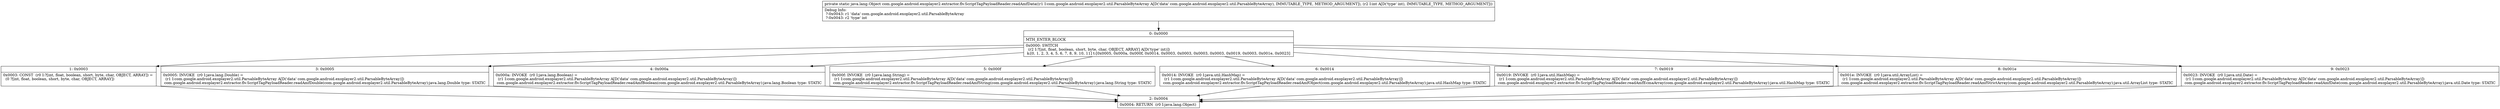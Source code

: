 digraph "CFG forcom.google.android.exoplayer2.extractor.flv.ScriptTagPayloadReader.readAmfData(Lcom\/google\/android\/exoplayer2\/util\/ParsableByteArray;I)Ljava\/lang\/Object;" {
Node_0 [shape=record,label="{0\:\ 0x0000|MTH_ENTER_BLOCK\l|0x0000: SWITCH  \l  (r2 I:?[int, float, boolean, short, byte, char, OBJECT, ARRAY] A[D('type' int)])\l k:[0, 1, 2, 3, 4, 5, 6, 7, 8, 9, 10, 11] t:[0x0005, 0x000a, 0x000f, 0x0014, 0x0003, 0x0003, 0x0003, 0x0003, 0x0019, 0x0003, 0x001e, 0x0023] \l}"];
Node_1 [shape=record,label="{1\:\ 0x0003|0x0003: CONST  (r0 I:?[int, float, boolean, short, byte, char, OBJECT, ARRAY]) = \l  (0 ?[int, float, boolean, short, byte, char, OBJECT, ARRAY])\l \l}"];
Node_2 [shape=record,label="{2\:\ 0x0004|0x0004: RETURN  (r0 I:java.lang.Object) \l}"];
Node_3 [shape=record,label="{3\:\ 0x0005|0x0005: INVOKE  (r0 I:java.lang.Double) = \l  (r1 I:com.google.android.exoplayer2.util.ParsableByteArray A[D('data' com.google.android.exoplayer2.util.ParsableByteArray)])\l com.google.android.exoplayer2.extractor.flv.ScriptTagPayloadReader.readAmfDouble(com.google.android.exoplayer2.util.ParsableByteArray):java.lang.Double type: STATIC \l}"];
Node_4 [shape=record,label="{4\:\ 0x000a|0x000a: INVOKE  (r0 I:java.lang.Boolean) = \l  (r1 I:com.google.android.exoplayer2.util.ParsableByteArray A[D('data' com.google.android.exoplayer2.util.ParsableByteArray)])\l com.google.android.exoplayer2.extractor.flv.ScriptTagPayloadReader.readAmfBoolean(com.google.android.exoplayer2.util.ParsableByteArray):java.lang.Boolean type: STATIC \l}"];
Node_5 [shape=record,label="{5\:\ 0x000f|0x000f: INVOKE  (r0 I:java.lang.String) = \l  (r1 I:com.google.android.exoplayer2.util.ParsableByteArray A[D('data' com.google.android.exoplayer2.util.ParsableByteArray)])\l com.google.android.exoplayer2.extractor.flv.ScriptTagPayloadReader.readAmfString(com.google.android.exoplayer2.util.ParsableByteArray):java.lang.String type: STATIC \l}"];
Node_6 [shape=record,label="{6\:\ 0x0014|0x0014: INVOKE  (r0 I:java.util.HashMap) = \l  (r1 I:com.google.android.exoplayer2.util.ParsableByteArray A[D('data' com.google.android.exoplayer2.util.ParsableByteArray)])\l com.google.android.exoplayer2.extractor.flv.ScriptTagPayloadReader.readAmfObject(com.google.android.exoplayer2.util.ParsableByteArray):java.util.HashMap type: STATIC \l}"];
Node_7 [shape=record,label="{7\:\ 0x0019|0x0019: INVOKE  (r0 I:java.util.HashMap) = \l  (r1 I:com.google.android.exoplayer2.util.ParsableByteArray A[D('data' com.google.android.exoplayer2.util.ParsableByteArray)])\l com.google.android.exoplayer2.extractor.flv.ScriptTagPayloadReader.readAmfEcmaArray(com.google.android.exoplayer2.util.ParsableByteArray):java.util.HashMap type: STATIC \l}"];
Node_8 [shape=record,label="{8\:\ 0x001e|0x001e: INVOKE  (r0 I:java.util.ArrayList) = \l  (r1 I:com.google.android.exoplayer2.util.ParsableByteArray A[D('data' com.google.android.exoplayer2.util.ParsableByteArray)])\l com.google.android.exoplayer2.extractor.flv.ScriptTagPayloadReader.readAmfStrictArray(com.google.android.exoplayer2.util.ParsableByteArray):java.util.ArrayList type: STATIC \l}"];
Node_9 [shape=record,label="{9\:\ 0x0023|0x0023: INVOKE  (r0 I:java.util.Date) = \l  (r1 I:com.google.android.exoplayer2.util.ParsableByteArray A[D('data' com.google.android.exoplayer2.util.ParsableByteArray)])\l com.google.android.exoplayer2.extractor.flv.ScriptTagPayloadReader.readAmfDate(com.google.android.exoplayer2.util.ParsableByteArray):java.util.Date type: STATIC \l}"];
MethodNode[shape=record,label="{private static java.lang.Object com.google.android.exoplayer2.extractor.flv.ScriptTagPayloadReader.readAmfData((r1 I:com.google.android.exoplayer2.util.ParsableByteArray A[D('data' com.google.android.exoplayer2.util.ParsableByteArray), IMMUTABLE_TYPE, METHOD_ARGUMENT]), (r2 I:int A[D('type' int), IMMUTABLE_TYPE, METHOD_ARGUMENT]))  | Debug Info:\l  ?\-0x0043: r1 'data' com.google.android.exoplayer2.util.ParsableByteArray\l  ?\-0x0043: r2 'type' int\l}"];
MethodNode -> Node_0;
Node_0 -> Node_1;
Node_0 -> Node_3;
Node_0 -> Node_4;
Node_0 -> Node_5;
Node_0 -> Node_6;
Node_0 -> Node_7;
Node_0 -> Node_8;
Node_0 -> Node_9;
Node_1 -> Node_2;
Node_3 -> Node_2;
Node_4 -> Node_2;
Node_5 -> Node_2;
Node_6 -> Node_2;
Node_7 -> Node_2;
Node_8 -> Node_2;
Node_9 -> Node_2;
}

